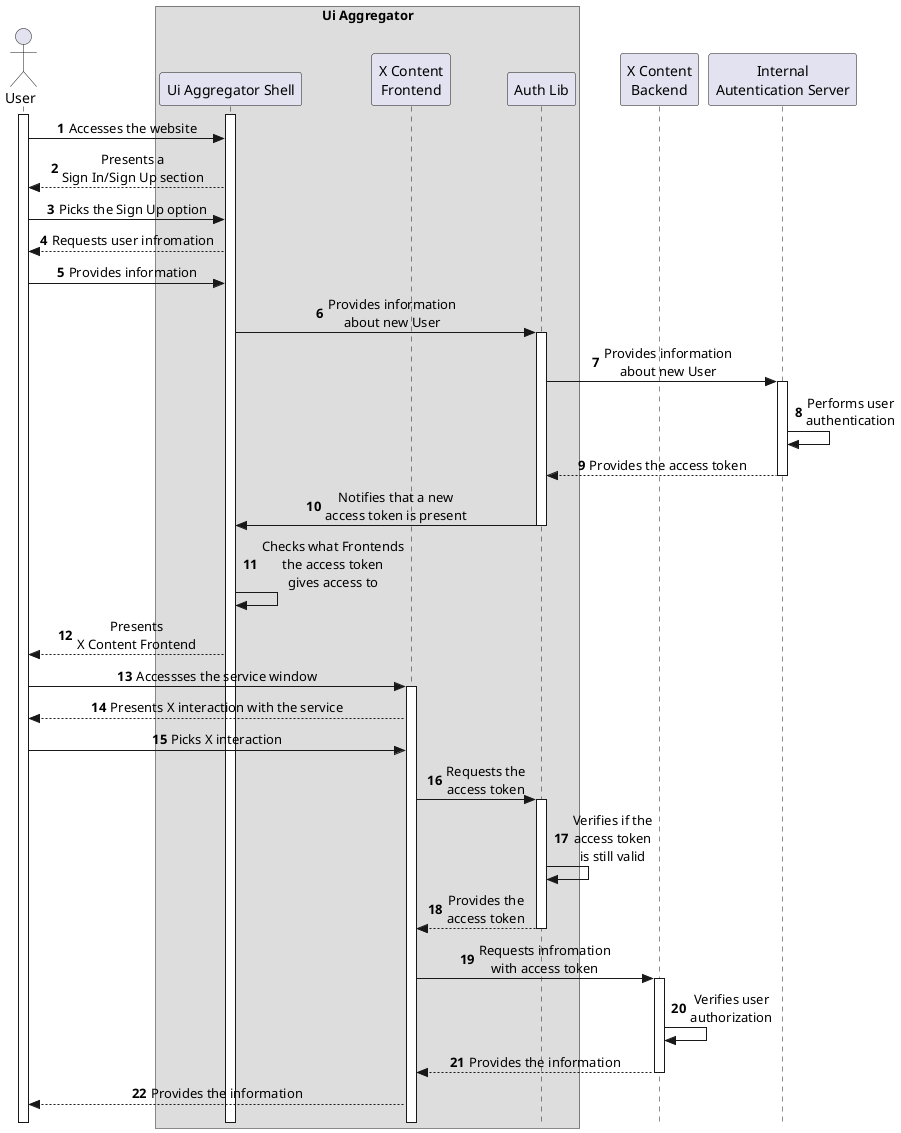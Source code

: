 @startuml alternative1

skinparam sequenceMessageAlign center
skinparam style strictuml
autonumber 1
!pragma teoz true

actor User

box "Ui Aggregator"
participant "Ui Aggregator Shell" as AGGRE
participant "X Content\nFrontend" as XFRONT
participant "Auth Lib" as AUTHLIB
end box

participant "X Content\nBackend" as XBACK

participant "Internal\nAutentication Server" as AUTHSERVER

activate AGGRE
activate User

User -> AGGRE: Accesses the website
AGGRE --> User: Presents a\nSign In/Sign Up section
User -> AGGRE: Picks the Sign Up option
AGGRE --> User: Requests user infromation
User -> AGGRE: Provides information
AGGRE -> AUTHLIB: Provides information\nabout new User
activate AUTHLIB
AUTHLIB -> AUTHSERVER: Provides information\nabout new User
activate AUTHSERVER
AUTHSERVER -> AUTHSERVER: Performs user\nauthentication
AUTHSERVER --> AUTHLIB: Provides the access token
deactivate AUTHSERVER
AUTHLIB -> AGGRE: Notifies that a new\naccess token is present
deactivate AUTHLIB
AGGRE -> AGGRE: Checks what Frontends\nthe access token\ngives access to
AGGRE --> User: Presents\nX Content Frontend
User -> XFRONT: Accessses the service window
activate XFRONT
XFRONT --> User: Presents X interaction with the service
User -> XFRONT: Picks X interaction
XFRONT -> AUTHLIB: Requests the\naccess token
activate AUTHLIB
AUTHLIB -> AUTHLIB: Verifies if the\naccess token\nis still valid
AUTHLIB --> XFRONT: Provides the\naccess token
deactivate AUTHLIB
XFRONT -> XBACK: Requests infromation\nwith access token
activate XBACK
XBACK -> XBACK: Verifies user\nauthorization
XBACK --> XFRONT: Provides the information
deactivate XBACK
XFRONT --> User: Provides the information
@enduml
